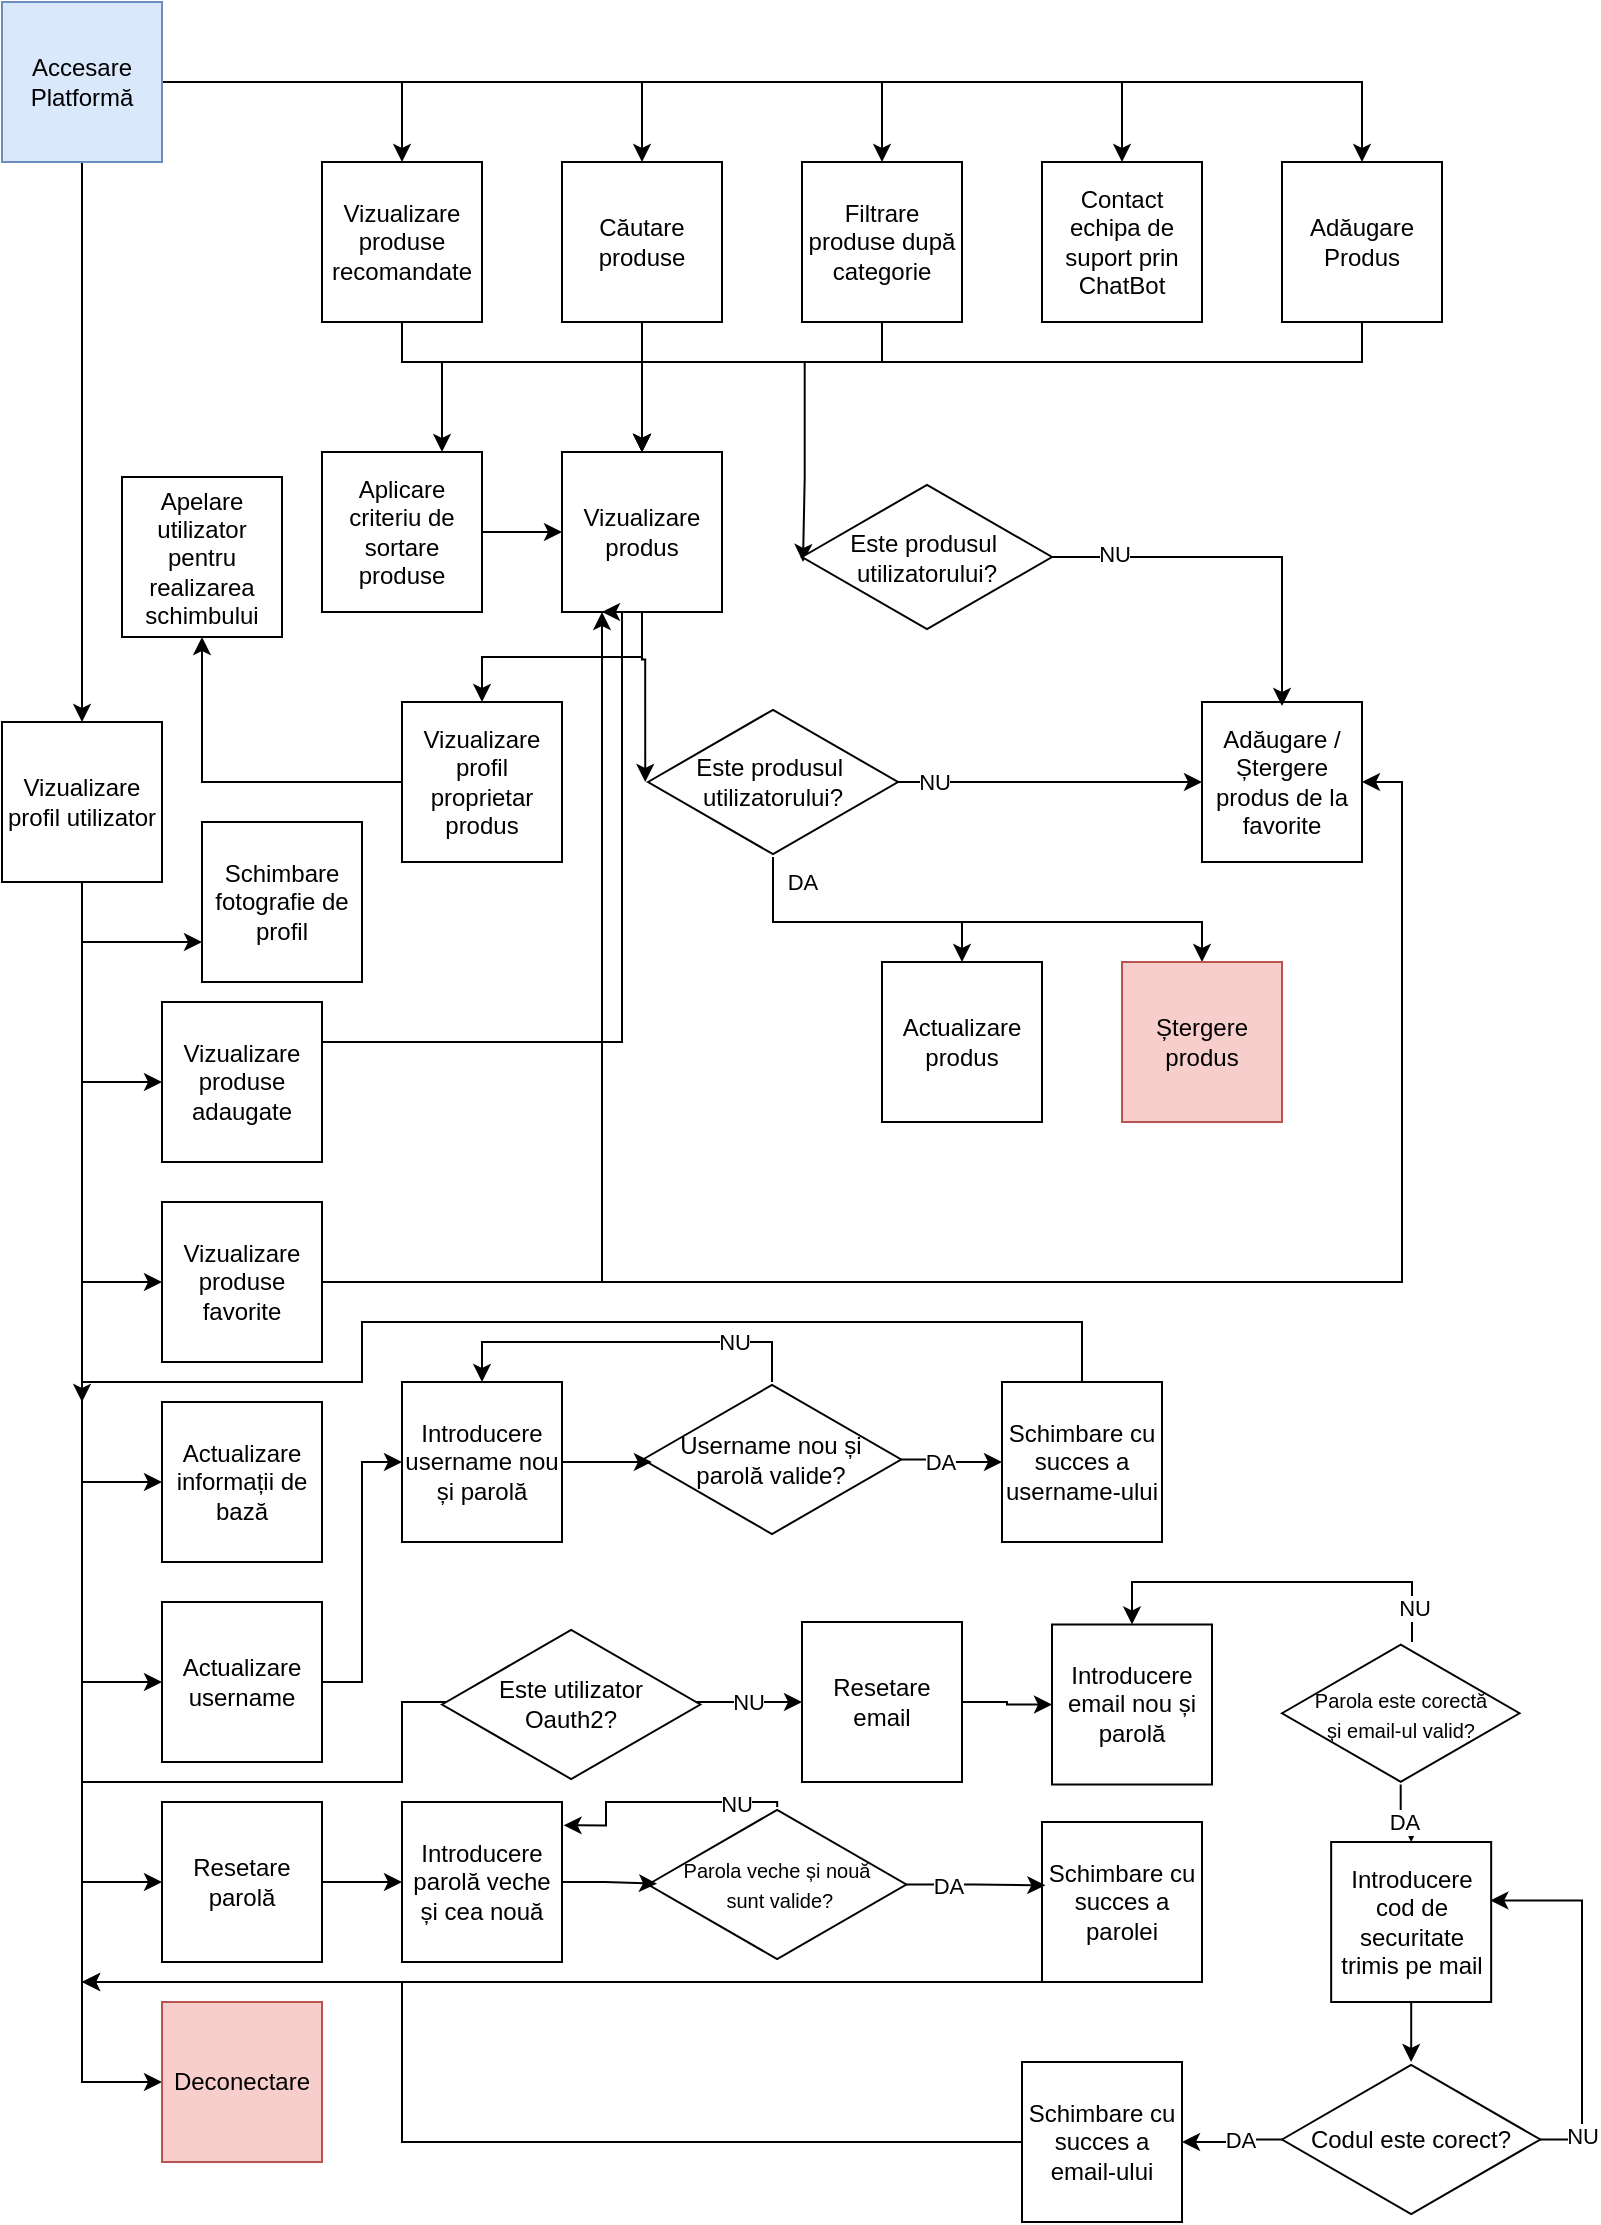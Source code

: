 <mxfile version="24.5.4" type="device">
  <diagram name="Page-1" id="ryo9YyjD0pXjcuP6YvDG">
    <mxGraphModel dx="1687" dy="925" grid="1" gridSize="10" guides="1" tooltips="1" connect="1" arrows="1" fold="1" page="1" pageScale="1" pageWidth="850" pageHeight="1100" math="0" shadow="0">
      <root>
        <mxCell id="0" />
        <mxCell id="1" parent="0" />
        <mxCell id="64CNzasyr7HCSQz4ZmrI-7" style="edgeStyle=orthogonalEdgeStyle;rounded=0;orthogonalLoop=1;jettySize=auto;html=1;entryX=0.5;entryY=0;entryDx=0;entryDy=0;" parent="1" source="64CNzasyr7HCSQz4ZmrI-1" target="64CNzasyr7HCSQz4ZmrI-2" edge="1">
          <mxGeometry relative="1" as="geometry" />
        </mxCell>
        <mxCell id="64CNzasyr7HCSQz4ZmrI-12" style="edgeStyle=orthogonalEdgeStyle;rounded=0;orthogonalLoop=1;jettySize=auto;html=1;entryX=0.5;entryY=0;entryDx=0;entryDy=0;" parent="1" source="64CNzasyr7HCSQz4ZmrI-1" target="64CNzasyr7HCSQz4ZmrI-10" edge="1">
          <mxGeometry relative="1" as="geometry" />
        </mxCell>
        <mxCell id="64CNzasyr7HCSQz4ZmrI-14" style="edgeStyle=orthogonalEdgeStyle;rounded=0;orthogonalLoop=1;jettySize=auto;html=1;entryX=0.5;entryY=0;entryDx=0;entryDy=0;" parent="1" source="64CNzasyr7HCSQz4ZmrI-1" target="64CNzasyr7HCSQz4ZmrI-13" edge="1">
          <mxGeometry relative="1" as="geometry" />
        </mxCell>
        <mxCell id="64CNzasyr7HCSQz4ZmrI-18" style="edgeStyle=orthogonalEdgeStyle;rounded=0;orthogonalLoop=1;jettySize=auto;html=1;entryX=0.5;entryY=0;entryDx=0;entryDy=0;" parent="1" source="64CNzasyr7HCSQz4ZmrI-1" target="64CNzasyr7HCSQz4ZmrI-17" edge="1">
          <mxGeometry relative="1" as="geometry" />
        </mxCell>
        <mxCell id="64CNzasyr7HCSQz4ZmrI-105" style="edgeStyle=orthogonalEdgeStyle;rounded=0;orthogonalLoop=1;jettySize=auto;html=1;entryX=0.5;entryY=0;entryDx=0;entryDy=0;" parent="1" source="64CNzasyr7HCSQz4ZmrI-1" target="64CNzasyr7HCSQz4ZmrI-104" edge="1">
          <mxGeometry relative="1" as="geometry" />
        </mxCell>
        <mxCell id="64CNzasyr7HCSQz4ZmrI-122" style="edgeStyle=orthogonalEdgeStyle;rounded=0;orthogonalLoop=1;jettySize=auto;html=1;" parent="1" source="64CNzasyr7HCSQz4ZmrI-1" target="64CNzasyr7HCSQz4ZmrI-121" edge="1">
          <mxGeometry relative="1" as="geometry" />
        </mxCell>
        <mxCell id="64CNzasyr7HCSQz4ZmrI-1" value="Accesare Platformă" style="whiteSpace=wrap;html=1;aspect=fixed;fillColor=#dae8fc;strokeColor=#6c8ebf;" parent="1" vertex="1">
          <mxGeometry x="40" y="10" width="80" height="80" as="geometry" />
        </mxCell>
        <mxCell id="64CNzasyr7HCSQz4ZmrI-87" style="edgeStyle=orthogonalEdgeStyle;rounded=0;orthogonalLoop=1;jettySize=auto;html=1;entryX=0.5;entryY=0;entryDx=0;entryDy=0;" parent="1" source="64CNzasyr7HCSQz4ZmrI-2" target="64CNzasyr7HCSQz4ZmrI-3" edge="1">
          <mxGeometry relative="1" as="geometry">
            <Array as="points">
              <mxPoint x="240.34" y="190" />
              <mxPoint x="360.34" y="190" />
            </Array>
          </mxGeometry>
        </mxCell>
        <mxCell id="64CNzasyr7HCSQz4ZmrI-2" value="Vizualizare produse recomandate" style="whiteSpace=wrap;html=1;aspect=fixed;" parent="1" vertex="1">
          <mxGeometry x="200.0" y="90" width="80" height="80" as="geometry" />
        </mxCell>
        <mxCell id="64CNzasyr7HCSQz4ZmrI-9" style="edgeStyle=orthogonalEdgeStyle;rounded=0;orthogonalLoop=1;jettySize=auto;html=1;entryX=0.5;entryY=0;entryDx=0;entryDy=0;" parent="1" source="64CNzasyr7HCSQz4ZmrI-3" target="64CNzasyr7HCSQz4ZmrI-5" edge="1">
          <mxGeometry relative="1" as="geometry" />
        </mxCell>
        <mxCell id="64CNzasyr7HCSQz4ZmrI-3" value="Vizualizare produs" style="whiteSpace=wrap;html=1;aspect=fixed;" parent="1" vertex="1">
          <mxGeometry x="320" y="235" width="80" height="80" as="geometry" />
        </mxCell>
        <mxCell id="KhtKsCQyQ5qc10ho2O_N-3" style="edgeStyle=orthogonalEdgeStyle;rounded=0;orthogonalLoop=1;jettySize=auto;html=1;entryX=0.5;entryY=1;entryDx=0;entryDy=0;" edge="1" parent="1" source="64CNzasyr7HCSQz4ZmrI-5" target="KhtKsCQyQ5qc10ho2O_N-2">
          <mxGeometry relative="1" as="geometry" />
        </mxCell>
        <mxCell id="64CNzasyr7HCSQz4ZmrI-5" value="Vizualizare profil proprietar produs" style="whiteSpace=wrap;html=1;aspect=fixed;" parent="1" vertex="1">
          <mxGeometry x="240.0" y="360" width="80" height="80" as="geometry" />
        </mxCell>
        <mxCell id="64CNzasyr7HCSQz4ZmrI-88" style="edgeStyle=orthogonalEdgeStyle;rounded=0;orthogonalLoop=1;jettySize=auto;html=1;entryX=0.5;entryY=0;entryDx=0;entryDy=0;" parent="1" source="64CNzasyr7HCSQz4ZmrI-10" target="64CNzasyr7HCSQz4ZmrI-3" edge="1">
          <mxGeometry relative="1" as="geometry" />
        </mxCell>
        <mxCell id="64CNzasyr7HCSQz4ZmrI-97" style="edgeStyle=orthogonalEdgeStyle;rounded=0;orthogonalLoop=1;jettySize=auto;html=1;entryX=0.75;entryY=0;entryDx=0;entryDy=0;" parent="1" source="64CNzasyr7HCSQz4ZmrI-10" target="64CNzasyr7HCSQz4ZmrI-19" edge="1">
          <mxGeometry relative="1" as="geometry">
            <Array as="points">
              <mxPoint x="360.34" y="190" />
              <mxPoint x="260.34" y="190" />
            </Array>
          </mxGeometry>
        </mxCell>
        <mxCell id="64CNzasyr7HCSQz4ZmrI-10" value="Căutare produse" style="whiteSpace=wrap;html=1;aspect=fixed;" parent="1" vertex="1">
          <mxGeometry x="320" y="90" width="80" height="80" as="geometry" />
        </mxCell>
        <mxCell id="64CNzasyr7HCSQz4ZmrI-86" style="edgeStyle=orthogonalEdgeStyle;rounded=0;orthogonalLoop=1;jettySize=auto;html=1;entryX=0.5;entryY=0;entryDx=0;entryDy=0;" parent="1" source="64CNzasyr7HCSQz4ZmrI-13" target="64CNzasyr7HCSQz4ZmrI-3" edge="1">
          <mxGeometry relative="1" as="geometry">
            <Array as="points">
              <mxPoint x="480.34" y="190" />
              <mxPoint x="360.34" y="190" />
            </Array>
          </mxGeometry>
        </mxCell>
        <mxCell id="64CNzasyr7HCSQz4ZmrI-100" style="edgeStyle=orthogonalEdgeStyle;rounded=0;orthogonalLoop=1;jettySize=auto;html=1;exitX=0.5;exitY=1;exitDx=0;exitDy=0;entryX=0.004;entryY=0.533;entryDx=0;entryDy=0;entryPerimeter=0;" parent="1" source="64CNzasyr7HCSQz4ZmrI-13" target="64CNzasyr7HCSQz4ZmrI-99" edge="1">
          <mxGeometry relative="1" as="geometry">
            <Array as="points">
              <mxPoint x="480.34" y="190" />
              <mxPoint x="441.34" y="190" />
              <mxPoint x="441.34" y="248" />
              <mxPoint x="440.34" y="248" />
            </Array>
          </mxGeometry>
        </mxCell>
        <mxCell id="64CNzasyr7HCSQz4ZmrI-13" value="Filtrare produse după categorie" style="whiteSpace=wrap;html=1;aspect=fixed;" parent="1" vertex="1">
          <mxGeometry x="440" y="90" width="80" height="80" as="geometry" />
        </mxCell>
        <mxCell id="64CNzasyr7HCSQz4ZmrI-17" value="Contact echipa de suport prin ChatBot" style="whiteSpace=wrap;html=1;aspect=fixed;" parent="1" vertex="1">
          <mxGeometry x="560" y="90" width="80" height="80" as="geometry" />
        </mxCell>
        <mxCell id="64CNzasyr7HCSQz4ZmrI-98" style="edgeStyle=orthogonalEdgeStyle;rounded=0;orthogonalLoop=1;jettySize=auto;html=1;entryX=0;entryY=0.5;entryDx=0;entryDy=0;" parent="1" source="64CNzasyr7HCSQz4ZmrI-19" target="64CNzasyr7HCSQz4ZmrI-3" edge="1">
          <mxGeometry relative="1" as="geometry" />
        </mxCell>
        <mxCell id="64CNzasyr7HCSQz4ZmrI-19" value="Aplicare criteriu de sortare produse" style="whiteSpace=wrap;html=1;aspect=fixed;" parent="1" vertex="1">
          <mxGeometry x="200.0" y="235" width="80" height="80" as="geometry" />
        </mxCell>
        <mxCell id="64CNzasyr7HCSQz4ZmrI-44" style="edgeStyle=orthogonalEdgeStyle;rounded=0;orthogonalLoop=1;jettySize=auto;html=1;entryX=0.75;entryY=0;entryDx=0;entryDy=0;" parent="1" edge="1">
          <mxGeometry relative="1" as="geometry">
            <mxPoint x="620" y="520" as="targetPoint" />
            <Array as="points">
              <mxPoint x="770" y="480" />
              <mxPoint x="620" y="480" />
              <mxPoint x="620" y="520" />
            </Array>
          </mxGeometry>
        </mxCell>
        <mxCell id="64CNzasyr7HCSQz4ZmrI-85" value="Adăugare / Ștergere produs de la favorite" style="whiteSpace=wrap;html=1;aspect=fixed;" parent="1" vertex="1">
          <mxGeometry x="640" y="360" width="80" height="80" as="geometry" />
        </mxCell>
        <mxCell id="64CNzasyr7HCSQz4ZmrI-99" value="Este produsul&amp;nbsp;&lt;br&gt;utilizatorului?" style="html=1;whiteSpace=wrap;aspect=fixed;shape=isoRectangle;" parent="1" vertex="1">
          <mxGeometry x="440" y="250" width="125" height="75" as="geometry" />
        </mxCell>
        <mxCell id="64CNzasyr7HCSQz4ZmrI-101" style="edgeStyle=orthogonalEdgeStyle;rounded=0;orthogonalLoop=1;jettySize=auto;html=1;" parent="1" source="64CNzasyr7HCSQz4ZmrI-99" edge="1">
          <mxGeometry relative="1" as="geometry">
            <mxPoint x="680" y="362" as="targetPoint" />
            <Array as="points">
              <mxPoint x="680" y="288" />
              <mxPoint x="680" y="362" />
            </Array>
          </mxGeometry>
        </mxCell>
        <mxCell id="64CNzasyr7HCSQz4ZmrI-102" value="NU" style="edgeLabel;html=1;align=center;verticalAlign=middle;resizable=0;points=[];" parent="64CNzasyr7HCSQz4ZmrI-101" vertex="1" connectable="0">
          <mxGeometry x="-0.679" y="2" relative="1" as="geometry">
            <mxPoint as="offset" />
          </mxGeometry>
        </mxCell>
        <mxCell id="64CNzasyr7HCSQz4ZmrI-106" style="edgeStyle=orthogonalEdgeStyle;rounded=0;orthogonalLoop=1;jettySize=auto;html=1;entryX=0.5;entryY=0;entryDx=0;entryDy=0;" parent="1" source="64CNzasyr7HCSQz4ZmrI-104" target="64CNzasyr7HCSQz4ZmrI-3" edge="1">
          <mxGeometry relative="1" as="geometry">
            <Array as="points">
              <mxPoint x="720" y="190" />
              <mxPoint x="360" y="190" />
            </Array>
          </mxGeometry>
        </mxCell>
        <mxCell id="64CNzasyr7HCSQz4ZmrI-104" value="Adăugare Produs" style="whiteSpace=wrap;html=1;aspect=fixed;" parent="1" vertex="1">
          <mxGeometry x="680" y="90" width="80" height="80" as="geometry" />
        </mxCell>
        <mxCell id="64CNzasyr7HCSQz4ZmrI-111" style="edgeStyle=orthogonalEdgeStyle;rounded=0;orthogonalLoop=1;jettySize=auto;html=1;entryX=0;entryY=0.5;entryDx=0;entryDy=0;" parent="1" source="64CNzasyr7HCSQz4ZmrI-108" target="64CNzasyr7HCSQz4ZmrI-85" edge="1">
          <mxGeometry relative="1" as="geometry" />
        </mxCell>
        <mxCell id="64CNzasyr7HCSQz4ZmrI-114" value="NU" style="edgeLabel;html=1;align=center;verticalAlign=middle;resizable=0;points=[];" parent="64CNzasyr7HCSQz4ZmrI-111" vertex="1" connectable="0">
          <mxGeometry x="-0.765" relative="1" as="geometry">
            <mxPoint as="offset" />
          </mxGeometry>
        </mxCell>
        <mxCell id="64CNzasyr7HCSQz4ZmrI-116" style="edgeStyle=orthogonalEdgeStyle;rounded=0;orthogonalLoop=1;jettySize=auto;html=1;" parent="1" source="64CNzasyr7HCSQz4ZmrI-108" target="64CNzasyr7HCSQz4ZmrI-118" edge="1">
          <mxGeometry relative="1" as="geometry">
            <mxPoint x="425.5" y="470" as="targetPoint" />
            <Array as="points">
              <mxPoint x="426" y="470" />
              <mxPoint x="520" y="470" />
            </Array>
          </mxGeometry>
        </mxCell>
        <mxCell id="64CNzasyr7HCSQz4ZmrI-117" value="DA" style="edgeLabel;html=1;align=center;verticalAlign=middle;resizable=0;points=[];" parent="64CNzasyr7HCSQz4ZmrI-116" vertex="1" connectable="0">
          <mxGeometry x="-0.394" y="-2" relative="1" as="geometry">
            <mxPoint x="2" y="-22" as="offset" />
          </mxGeometry>
        </mxCell>
        <mxCell id="64CNzasyr7HCSQz4ZmrI-120" style="edgeStyle=orthogonalEdgeStyle;rounded=0;orthogonalLoop=1;jettySize=auto;html=1;" parent="1" source="64CNzasyr7HCSQz4ZmrI-108" target="64CNzasyr7HCSQz4ZmrI-119" edge="1">
          <mxGeometry relative="1" as="geometry">
            <Array as="points">
              <mxPoint x="426" y="470" />
              <mxPoint x="640" y="470" />
            </Array>
          </mxGeometry>
        </mxCell>
        <mxCell id="64CNzasyr7HCSQz4ZmrI-108" value="Este produsul&amp;nbsp;&lt;br&gt;utilizatorului?" style="html=1;whiteSpace=wrap;aspect=fixed;shape=isoRectangle;" parent="1" vertex="1">
          <mxGeometry x="363" y="362.5" width="125" height="75" as="geometry" />
        </mxCell>
        <mxCell id="64CNzasyr7HCSQz4ZmrI-110" style="edgeStyle=orthogonalEdgeStyle;rounded=0;orthogonalLoop=1;jettySize=auto;html=1;entryX=-0.011;entryY=0.5;entryDx=0;entryDy=0;entryPerimeter=0;" parent="1" source="64CNzasyr7HCSQz4ZmrI-3" target="64CNzasyr7HCSQz4ZmrI-108" edge="1">
          <mxGeometry relative="1" as="geometry" />
        </mxCell>
        <mxCell id="64CNzasyr7HCSQz4ZmrI-118" value="Actualizare produs" style="whiteSpace=wrap;html=1;aspect=fixed;" parent="1" vertex="1">
          <mxGeometry x="480" y="490" width="80" height="80" as="geometry" />
        </mxCell>
        <mxCell id="64CNzasyr7HCSQz4ZmrI-119" value="Ștergere produs" style="whiteSpace=wrap;html=1;aspect=fixed;fillColor=#f8cecc;strokeColor=#b85450;" parent="1" vertex="1">
          <mxGeometry x="600" y="490" width="80" height="80" as="geometry" />
        </mxCell>
        <mxCell id="64CNzasyr7HCSQz4ZmrI-129" style="edgeStyle=orthogonalEdgeStyle;rounded=0;orthogonalLoop=1;jettySize=auto;html=1;entryX=0;entryY=0.5;entryDx=0;entryDy=0;" parent="1" source="64CNzasyr7HCSQz4ZmrI-121" target="64CNzasyr7HCSQz4ZmrI-124" edge="1">
          <mxGeometry relative="1" as="geometry" />
        </mxCell>
        <mxCell id="64CNzasyr7HCSQz4ZmrI-130" style="edgeStyle=orthogonalEdgeStyle;rounded=0;orthogonalLoop=1;jettySize=auto;html=1;entryX=0;entryY=0.5;entryDx=0;entryDy=0;" parent="1" source="64CNzasyr7HCSQz4ZmrI-121" target="64CNzasyr7HCSQz4ZmrI-125" edge="1">
          <mxGeometry relative="1" as="geometry" />
        </mxCell>
        <mxCell id="64CNzasyr7HCSQz4ZmrI-132" style="edgeStyle=orthogonalEdgeStyle;rounded=0;orthogonalLoop=1;jettySize=auto;html=1;entryX=0;entryY=0.5;entryDx=0;entryDy=0;" parent="1" source="64CNzasyr7HCSQz4ZmrI-121" target="64CNzasyr7HCSQz4ZmrI-131" edge="1">
          <mxGeometry relative="1" as="geometry" />
        </mxCell>
        <mxCell id="64CNzasyr7HCSQz4ZmrI-134" style="edgeStyle=orthogonalEdgeStyle;rounded=0;orthogonalLoop=1;jettySize=auto;html=1;entryX=0;entryY=0.5;entryDx=0;entryDy=0;" parent="1" source="64CNzasyr7HCSQz4ZmrI-121" target="64CNzasyr7HCSQz4ZmrI-133" edge="1">
          <mxGeometry relative="1" as="geometry" />
        </mxCell>
        <mxCell id="64CNzasyr7HCSQz4ZmrI-148" style="edgeStyle=orthogonalEdgeStyle;rounded=0;orthogonalLoop=1;jettySize=auto;html=1;entryX=0;entryY=0.5;entryDx=0;entryDy=0;" parent="1" source="64CNzasyr7HCSQz4ZmrI-121" target="64CNzasyr7HCSQz4ZmrI-146" edge="1">
          <mxGeometry relative="1" as="geometry" />
        </mxCell>
        <mxCell id="64CNzasyr7HCSQz4ZmrI-149" style="edgeStyle=orthogonalEdgeStyle;rounded=0;orthogonalLoop=1;jettySize=auto;html=1;entryX=0;entryY=0.5;entryDx=0;entryDy=0;" parent="1" source="64CNzasyr7HCSQz4ZmrI-121" target="64CNzasyr7HCSQz4ZmrI-147" edge="1">
          <mxGeometry relative="1" as="geometry" />
        </mxCell>
        <mxCell id="64CNzasyr7HCSQz4ZmrI-152" style="edgeStyle=orthogonalEdgeStyle;rounded=0;orthogonalLoop=1;jettySize=auto;html=1;entryX=0;entryY=0.5;entryDx=0;entryDy=0;" parent="1" source="64CNzasyr7HCSQz4ZmrI-121" target="64CNzasyr7HCSQz4ZmrI-151" edge="1">
          <mxGeometry relative="1" as="geometry">
            <Array as="points">
              <mxPoint x="80" y="900" />
              <mxPoint x="240" y="900" />
              <mxPoint x="240" y="860" />
            </Array>
          </mxGeometry>
        </mxCell>
        <mxCell id="64CNzasyr7HCSQz4ZmrI-155" value="NU" style="edgeLabel;html=1;align=center;verticalAlign=middle;resizable=0;points=[];" parent="64CNzasyr7HCSQz4ZmrI-152" vertex="1" connectable="0">
          <mxGeometry x="0.936" relative="1" as="geometry">
            <mxPoint as="offset" />
          </mxGeometry>
        </mxCell>
        <mxCell id="9btRjWUb5lWt7FXnbwyb-2" style="edgeStyle=orthogonalEdgeStyle;rounded=0;orthogonalLoop=1;jettySize=auto;html=1;entryX=0;entryY=0.75;entryDx=0;entryDy=0;" parent="1" source="64CNzasyr7HCSQz4ZmrI-121" target="9btRjWUb5lWt7FXnbwyb-1" edge="1">
          <mxGeometry relative="1" as="geometry">
            <Array as="points">
              <mxPoint x="80" y="480" />
            </Array>
          </mxGeometry>
        </mxCell>
        <mxCell id="64CNzasyr7HCSQz4ZmrI-121" value="Vizualizare profil utilizator" style="whiteSpace=wrap;html=1;aspect=fixed;" parent="1" vertex="1">
          <mxGeometry x="40.0" y="370" width="80" height="80" as="geometry" />
        </mxCell>
        <mxCell id="64CNzasyr7HCSQz4ZmrI-128" style="edgeStyle=orthogonalEdgeStyle;rounded=0;orthogonalLoop=1;jettySize=auto;html=1;entryX=0.25;entryY=1;entryDx=0;entryDy=0;" parent="1" source="64CNzasyr7HCSQz4ZmrI-124" target="64CNzasyr7HCSQz4ZmrI-3" edge="1">
          <mxGeometry relative="1" as="geometry">
            <Array as="points">
              <mxPoint x="350" y="530" />
              <mxPoint x="350" y="315" />
            </Array>
          </mxGeometry>
        </mxCell>
        <mxCell id="64CNzasyr7HCSQz4ZmrI-124" value="Vizualizare produse adaugate" style="whiteSpace=wrap;html=1;aspect=fixed;" parent="1" vertex="1">
          <mxGeometry x="120.0" y="510" width="80" height="80" as="geometry" />
        </mxCell>
        <mxCell id="64CNzasyr7HCSQz4ZmrI-126" style="edgeStyle=orthogonalEdgeStyle;rounded=0;orthogonalLoop=1;jettySize=auto;html=1;entryX=1;entryY=0.5;entryDx=0;entryDy=0;" parent="1" source="64CNzasyr7HCSQz4ZmrI-125" target="64CNzasyr7HCSQz4ZmrI-85" edge="1">
          <mxGeometry relative="1" as="geometry" />
        </mxCell>
        <mxCell id="64CNzasyr7HCSQz4ZmrI-127" style="edgeStyle=orthogonalEdgeStyle;rounded=0;orthogonalLoop=1;jettySize=auto;html=1;entryX=0.25;entryY=1;entryDx=0;entryDy=0;" parent="1" source="64CNzasyr7HCSQz4ZmrI-125" target="64CNzasyr7HCSQz4ZmrI-3" edge="1">
          <mxGeometry relative="1" as="geometry" />
        </mxCell>
        <mxCell id="64CNzasyr7HCSQz4ZmrI-125" value="Vizualizare produse favorite" style="whiteSpace=wrap;html=1;aspect=fixed;" parent="1" vertex="1">
          <mxGeometry x="120.0" y="610" width="80" height="80" as="geometry" />
        </mxCell>
        <mxCell id="64CNzasyr7HCSQz4ZmrI-131" value="Actualizare informații de bază" style="whiteSpace=wrap;html=1;aspect=fixed;" parent="1" vertex="1">
          <mxGeometry x="120.0" y="710" width="80" height="80" as="geometry" />
        </mxCell>
        <mxCell id="64CNzasyr7HCSQz4ZmrI-136" style="edgeStyle=orthogonalEdgeStyle;rounded=0;orthogonalLoop=1;jettySize=auto;html=1;entryX=0;entryY=0.5;entryDx=0;entryDy=0;" parent="1" source="64CNzasyr7HCSQz4ZmrI-133" target="64CNzasyr7HCSQz4ZmrI-135" edge="1">
          <mxGeometry relative="1" as="geometry" />
        </mxCell>
        <mxCell id="64CNzasyr7HCSQz4ZmrI-133" value="Actualizare username" style="whiteSpace=wrap;html=1;aspect=fixed;" parent="1" vertex="1">
          <mxGeometry x="120.0" y="810" width="80" height="80" as="geometry" />
        </mxCell>
        <mxCell id="64CNzasyr7HCSQz4ZmrI-135" value="Introducere username nou și parolă" style="whiteSpace=wrap;html=1;aspect=fixed;" parent="1" vertex="1">
          <mxGeometry x="240.0" y="700" width="80" height="80" as="geometry" />
        </mxCell>
        <mxCell id="64CNzasyr7HCSQz4ZmrI-139" style="edgeStyle=orthogonalEdgeStyle;rounded=0;orthogonalLoop=1;jettySize=auto;html=1;entryX=0.5;entryY=0;entryDx=0;entryDy=0;" parent="1" source="64CNzasyr7HCSQz4ZmrI-137" target="64CNzasyr7HCSQz4ZmrI-135" edge="1">
          <mxGeometry relative="1" as="geometry">
            <Array as="points">
              <mxPoint x="425" y="680" />
              <mxPoint x="280" y="680" />
            </Array>
          </mxGeometry>
        </mxCell>
        <mxCell id="64CNzasyr7HCSQz4ZmrI-140" value="NU" style="edgeLabel;html=1;align=center;verticalAlign=middle;resizable=0;points=[];" parent="64CNzasyr7HCSQz4ZmrI-139" vertex="1" connectable="0">
          <mxGeometry x="-0.578" relative="1" as="geometry">
            <mxPoint as="offset" />
          </mxGeometry>
        </mxCell>
        <mxCell id="64CNzasyr7HCSQz4ZmrI-143" style="edgeStyle=orthogonalEdgeStyle;rounded=0;orthogonalLoop=1;jettySize=auto;html=1;entryX=0;entryY=0.5;entryDx=0;entryDy=0;" parent="1" source="64CNzasyr7HCSQz4ZmrI-137" target="64CNzasyr7HCSQz4ZmrI-141" edge="1">
          <mxGeometry relative="1" as="geometry" />
        </mxCell>
        <mxCell id="64CNzasyr7HCSQz4ZmrI-144" value="DA" style="edgeLabel;html=1;align=center;verticalAlign=middle;resizable=0;points=[];" parent="64CNzasyr7HCSQz4ZmrI-143" vertex="1" connectable="0">
          <mxGeometry x="-0.248" y="-1" relative="1" as="geometry">
            <mxPoint as="offset" />
          </mxGeometry>
        </mxCell>
        <mxCell id="64CNzasyr7HCSQz4ZmrI-137" value="Username nou și parolă valide?" style="html=1;whiteSpace=wrap;aspect=fixed;shape=isoRectangle;" parent="1" vertex="1">
          <mxGeometry x="360.42" y="700" width="129.16" height="77.5" as="geometry" />
        </mxCell>
        <mxCell id="64CNzasyr7HCSQz4ZmrI-138" style="edgeStyle=orthogonalEdgeStyle;rounded=0;orthogonalLoop=1;jettySize=auto;html=1;entryX=0.035;entryY=0.516;entryDx=0;entryDy=0;entryPerimeter=0;" parent="1" source="64CNzasyr7HCSQz4ZmrI-135" target="64CNzasyr7HCSQz4ZmrI-137" edge="1">
          <mxGeometry relative="1" as="geometry" />
        </mxCell>
        <mxCell id="64CNzasyr7HCSQz4ZmrI-145" style="edgeStyle=orthogonalEdgeStyle;rounded=0;orthogonalLoop=1;jettySize=auto;html=1;" parent="1" source="64CNzasyr7HCSQz4ZmrI-141" edge="1">
          <mxGeometry relative="1" as="geometry">
            <mxPoint x="80" y="710" as="targetPoint" />
            <Array as="points">
              <mxPoint x="580" y="670" />
              <mxPoint x="220" y="670" />
              <mxPoint x="220" y="700" />
              <mxPoint x="80" y="700" />
            </Array>
          </mxGeometry>
        </mxCell>
        <mxCell id="64CNzasyr7HCSQz4ZmrI-141" value="Schimbare cu succes a username-ului" style="whiteSpace=wrap;html=1;aspect=fixed;" parent="1" vertex="1">
          <mxGeometry x="540" y="700" width="80" height="80" as="geometry" />
        </mxCell>
        <mxCell id="64CNzasyr7HCSQz4ZmrI-150" style="edgeStyle=orthogonalEdgeStyle;rounded=0;orthogonalLoop=1;jettySize=auto;html=1;" parent="1" source="64CNzasyr7HCSQz4ZmrI-146" edge="1">
          <mxGeometry relative="1" as="geometry">
            <mxPoint x="240" y="950" as="targetPoint" />
          </mxGeometry>
        </mxCell>
        <mxCell id="64CNzasyr7HCSQz4ZmrI-146" value="Resetare parolă" style="whiteSpace=wrap;html=1;aspect=fixed;" parent="1" vertex="1">
          <mxGeometry x="120.0" y="910" width="80" height="80" as="geometry" />
        </mxCell>
        <mxCell id="64CNzasyr7HCSQz4ZmrI-147" value="Deconectare" style="whiteSpace=wrap;html=1;aspect=fixed;fillColor=#f8cecc;strokeColor=#b85450;" parent="1" vertex="1">
          <mxGeometry x="120.0" y="1010" width="80" height="80" as="geometry" />
        </mxCell>
        <mxCell id="64CNzasyr7HCSQz4ZmrI-157" style="edgeStyle=orthogonalEdgeStyle;rounded=0;orthogonalLoop=1;jettySize=auto;html=1;entryX=0;entryY=0.5;entryDx=0;entryDy=0;" parent="1" source="64CNzasyr7HCSQz4ZmrI-151" target="64CNzasyr7HCSQz4ZmrI-156" edge="1">
          <mxGeometry relative="1" as="geometry" />
        </mxCell>
        <mxCell id="64CNzasyr7HCSQz4ZmrI-151" value="Resetare email" style="whiteSpace=wrap;html=1;aspect=fixed;" parent="1" vertex="1">
          <mxGeometry x="440" y="820" width="80" height="80" as="geometry" />
        </mxCell>
        <mxCell id="64CNzasyr7HCSQz4ZmrI-153" value="Este utilizator &lt;br&gt;Oauth2?" style="html=1;whiteSpace=wrap;aspect=fixed;shape=isoRectangle;" parent="1" vertex="1">
          <mxGeometry x="260" y="822.5" width="129.16" height="77.5" as="geometry" />
        </mxCell>
        <mxCell id="64CNzasyr7HCSQz4ZmrI-156" value="Introducere email nou și parolă" style="whiteSpace=wrap;html=1;aspect=fixed;" parent="1" vertex="1">
          <mxGeometry x="565" y="821.25" width="80" height="80" as="geometry" />
        </mxCell>
        <mxCell id="64CNzasyr7HCSQz4ZmrI-159" style="edgeStyle=orthogonalEdgeStyle;rounded=0;orthogonalLoop=1;jettySize=auto;html=1;entryX=0.5;entryY=0;entryDx=0;entryDy=0;" parent="1" source="64CNzasyr7HCSQz4ZmrI-158" target="64CNzasyr7HCSQz4ZmrI-156" edge="1">
          <mxGeometry relative="1" as="geometry">
            <Array as="points">
              <mxPoint x="745" y="800" />
              <mxPoint x="605" y="800" />
            </Array>
          </mxGeometry>
        </mxCell>
        <mxCell id="64CNzasyr7HCSQz4ZmrI-160" value="NU" style="edgeLabel;html=1;align=center;verticalAlign=middle;resizable=0;points=[];" parent="64CNzasyr7HCSQz4ZmrI-159" vertex="1" connectable="0">
          <mxGeometry x="-0.815" y="-1" relative="1" as="geometry">
            <mxPoint as="offset" />
          </mxGeometry>
        </mxCell>
        <mxCell id="64CNzasyr7HCSQz4ZmrI-162" style="edgeStyle=orthogonalEdgeStyle;rounded=0;orthogonalLoop=1;jettySize=auto;html=1;entryX=0.5;entryY=0;entryDx=0;entryDy=0;" parent="1" source="64CNzasyr7HCSQz4ZmrI-158" target="64CNzasyr7HCSQz4ZmrI-161" edge="1">
          <mxGeometry relative="1" as="geometry" />
        </mxCell>
        <mxCell id="64CNzasyr7HCSQz4ZmrI-172" value="DA" style="edgeLabel;html=1;align=center;verticalAlign=middle;resizable=0;points=[];" parent="64CNzasyr7HCSQz4ZmrI-162" vertex="1" connectable="0">
          <mxGeometry x="0.222" y="2" relative="1" as="geometry">
            <mxPoint as="offset" />
          </mxGeometry>
        </mxCell>
        <mxCell id="64CNzasyr7HCSQz4ZmrI-158" value="&lt;font style=&quot;font-size: 10px;&quot;&gt;Parola este corectă &lt;br&gt;și email-ul valid?&lt;/font&gt;" style="html=1;whiteSpace=wrap;aspect=fixed;shape=isoRectangle;" parent="1" vertex="1">
          <mxGeometry x="680" y="830" width="118.74" height="71.25" as="geometry" />
        </mxCell>
        <mxCell id="64CNzasyr7HCSQz4ZmrI-163" style="edgeStyle=orthogonalEdgeStyle;rounded=0;orthogonalLoop=1;jettySize=auto;html=1;" parent="1" source="64CNzasyr7HCSQz4ZmrI-161" edge="1">
          <mxGeometry relative="1" as="geometry">
            <mxPoint x="744.58" y="1040" as="targetPoint" />
          </mxGeometry>
        </mxCell>
        <mxCell id="64CNzasyr7HCSQz4ZmrI-161" value="Introducere cod de securitate trimis pe mail" style="whiteSpace=wrap;html=1;aspect=fixed;" parent="1" vertex="1">
          <mxGeometry x="704.58" y="930" width="80" height="80" as="geometry" />
        </mxCell>
        <mxCell id="64CNzasyr7HCSQz4ZmrI-169" style="edgeStyle=orthogonalEdgeStyle;rounded=0;orthogonalLoop=1;jettySize=auto;html=1;entryX=1;entryY=0.5;entryDx=0;entryDy=0;" parent="1" source="64CNzasyr7HCSQz4ZmrI-164" target="64CNzasyr7HCSQz4ZmrI-167" edge="1">
          <mxGeometry relative="1" as="geometry" />
        </mxCell>
        <mxCell id="64CNzasyr7HCSQz4ZmrI-170" value="DA" style="edgeLabel;html=1;align=center;verticalAlign=middle;resizable=0;points=[];" parent="64CNzasyr7HCSQz4ZmrI-169" vertex="1" connectable="0">
          <mxGeometry x="-0.24" relative="1" as="geometry">
            <mxPoint x="-2" as="offset" />
          </mxGeometry>
        </mxCell>
        <mxCell id="64CNzasyr7HCSQz4ZmrI-164" value="Codul este corect?" style="html=1;whiteSpace=wrap;aspect=fixed;shape=isoRectangle;" parent="1" vertex="1">
          <mxGeometry x="680" y="1040" width="129.16" height="77.5" as="geometry" />
        </mxCell>
        <mxCell id="64CNzasyr7HCSQz4ZmrI-165" style="edgeStyle=orthogonalEdgeStyle;rounded=0;orthogonalLoop=1;jettySize=auto;html=1;entryX=0.995;entryY=0.365;entryDx=0;entryDy=0;entryPerimeter=0;" parent="1" source="64CNzasyr7HCSQz4ZmrI-164" target="64CNzasyr7HCSQz4ZmrI-161" edge="1">
          <mxGeometry relative="1" as="geometry">
            <Array as="points">
              <mxPoint x="830" y="1079" />
              <mxPoint x="830" y="959" />
            </Array>
          </mxGeometry>
        </mxCell>
        <mxCell id="64CNzasyr7HCSQz4ZmrI-166" value="NU" style="edgeLabel;html=1;align=center;verticalAlign=middle;resizable=0;points=[];" parent="64CNzasyr7HCSQz4ZmrI-165" vertex="1" connectable="0">
          <mxGeometry x="-0.754" relative="1" as="geometry">
            <mxPoint as="offset" />
          </mxGeometry>
        </mxCell>
        <mxCell id="64CNzasyr7HCSQz4ZmrI-171" style="edgeStyle=orthogonalEdgeStyle;rounded=0;orthogonalLoop=1;jettySize=auto;html=1;" parent="1" source="64CNzasyr7HCSQz4ZmrI-167" edge="1">
          <mxGeometry relative="1" as="geometry">
            <mxPoint x="80" y="1000" as="targetPoint" />
            <Array as="points">
              <mxPoint x="240" y="1080" />
              <mxPoint x="240" y="1000" />
            </Array>
          </mxGeometry>
        </mxCell>
        <mxCell id="64CNzasyr7HCSQz4ZmrI-167" value="Schimbare cu succes a email-ului" style="whiteSpace=wrap;html=1;aspect=fixed;" parent="1" vertex="1">
          <mxGeometry x="550" y="1040" width="80" height="80" as="geometry" />
        </mxCell>
        <mxCell id="64CNzasyr7HCSQz4ZmrI-173" value="Introducere parolă veche și cea nouă" style="whiteSpace=wrap;html=1;aspect=fixed;" parent="1" vertex="1">
          <mxGeometry x="240" y="910" width="80" height="80" as="geometry" />
        </mxCell>
        <mxCell id="64CNzasyr7HCSQz4ZmrI-174" value="&lt;span style=&quot;font-size: 10px;&quot;&gt;Parola veche și nouă&lt;br&gt;&amp;nbsp;sunt valide?&lt;/span&gt;" style="html=1;whiteSpace=wrap;aspect=fixed;shape=isoRectangle;" parent="1" vertex="1">
          <mxGeometry x="363" y="912.5" width="129.16" height="77.5" as="geometry" />
        </mxCell>
        <mxCell id="64CNzasyr7HCSQz4ZmrI-175" style="edgeStyle=orthogonalEdgeStyle;rounded=0;orthogonalLoop=1;jettySize=auto;html=1;entryX=1.01;entryY=0.146;entryDx=0;entryDy=0;entryPerimeter=0;" parent="1" source="64CNzasyr7HCSQz4ZmrI-174" target="64CNzasyr7HCSQz4ZmrI-173" edge="1">
          <mxGeometry relative="1" as="geometry">
            <Array as="points">
              <mxPoint x="428" y="910" />
              <mxPoint x="342" y="910" />
              <mxPoint x="342" y="922" />
            </Array>
          </mxGeometry>
        </mxCell>
        <mxCell id="64CNzasyr7HCSQz4ZmrI-176" value="NU" style="edgeLabel;html=1;align=center;verticalAlign=middle;resizable=0;points=[];" parent="64CNzasyr7HCSQz4ZmrI-175" vertex="1" connectable="0">
          <mxGeometry x="-0.613" y="1" relative="1" as="geometry">
            <mxPoint as="offset" />
          </mxGeometry>
        </mxCell>
        <mxCell id="64CNzasyr7HCSQz4ZmrI-177" style="edgeStyle=orthogonalEdgeStyle;rounded=0;orthogonalLoop=1;jettySize=auto;html=1;entryX=0.035;entryY=0.495;entryDx=0;entryDy=0;entryPerimeter=0;" parent="1" source="64CNzasyr7HCSQz4ZmrI-173" target="64CNzasyr7HCSQz4ZmrI-174" edge="1">
          <mxGeometry relative="1" as="geometry" />
        </mxCell>
        <mxCell id="64CNzasyr7HCSQz4ZmrI-181" style="edgeStyle=orthogonalEdgeStyle;rounded=0;orthogonalLoop=1;jettySize=auto;html=1;" parent="1" source="64CNzasyr7HCSQz4ZmrI-178" edge="1">
          <mxGeometry relative="1" as="geometry">
            <mxPoint x="80" y="1000" as="targetPoint" />
            <Array as="points">
              <mxPoint x="200" y="1000" />
              <mxPoint x="200" y="1000" />
            </Array>
          </mxGeometry>
        </mxCell>
        <mxCell id="64CNzasyr7HCSQz4ZmrI-178" value="Schimbare cu succes a parolei" style="whiteSpace=wrap;html=1;aspect=fixed;" parent="1" vertex="1">
          <mxGeometry x="560" y="920" width="80" height="80" as="geometry" />
        </mxCell>
        <mxCell id="64CNzasyr7HCSQz4ZmrI-179" style="edgeStyle=orthogonalEdgeStyle;rounded=0;orthogonalLoop=1;jettySize=auto;html=1;entryX=0.021;entryY=0.396;entryDx=0;entryDy=0;entryPerimeter=0;" parent="1" source="64CNzasyr7HCSQz4ZmrI-174" target="64CNzasyr7HCSQz4ZmrI-178" edge="1">
          <mxGeometry relative="1" as="geometry" />
        </mxCell>
        <mxCell id="64CNzasyr7HCSQz4ZmrI-180" value="DA" style="edgeLabel;html=1;align=center;verticalAlign=middle;resizable=0;points=[];" parent="64CNzasyr7HCSQz4ZmrI-179" vertex="1" connectable="0">
          <mxGeometry x="-0.418" relative="1" as="geometry">
            <mxPoint as="offset" />
          </mxGeometry>
        </mxCell>
        <mxCell id="9btRjWUb5lWt7FXnbwyb-1" value="Schimbare fotografie de profil" style="whiteSpace=wrap;html=1;aspect=fixed;" parent="1" vertex="1">
          <mxGeometry x="140.0" y="420" width="80" height="80" as="geometry" />
        </mxCell>
        <mxCell id="KhtKsCQyQ5qc10ho2O_N-2" value="Apelare utilizator pentru realizarea schimbului" style="whiteSpace=wrap;html=1;aspect=fixed;" vertex="1" parent="1">
          <mxGeometry x="100.0" y="247.5" width="80" height="80" as="geometry" />
        </mxCell>
      </root>
    </mxGraphModel>
  </diagram>
</mxfile>
